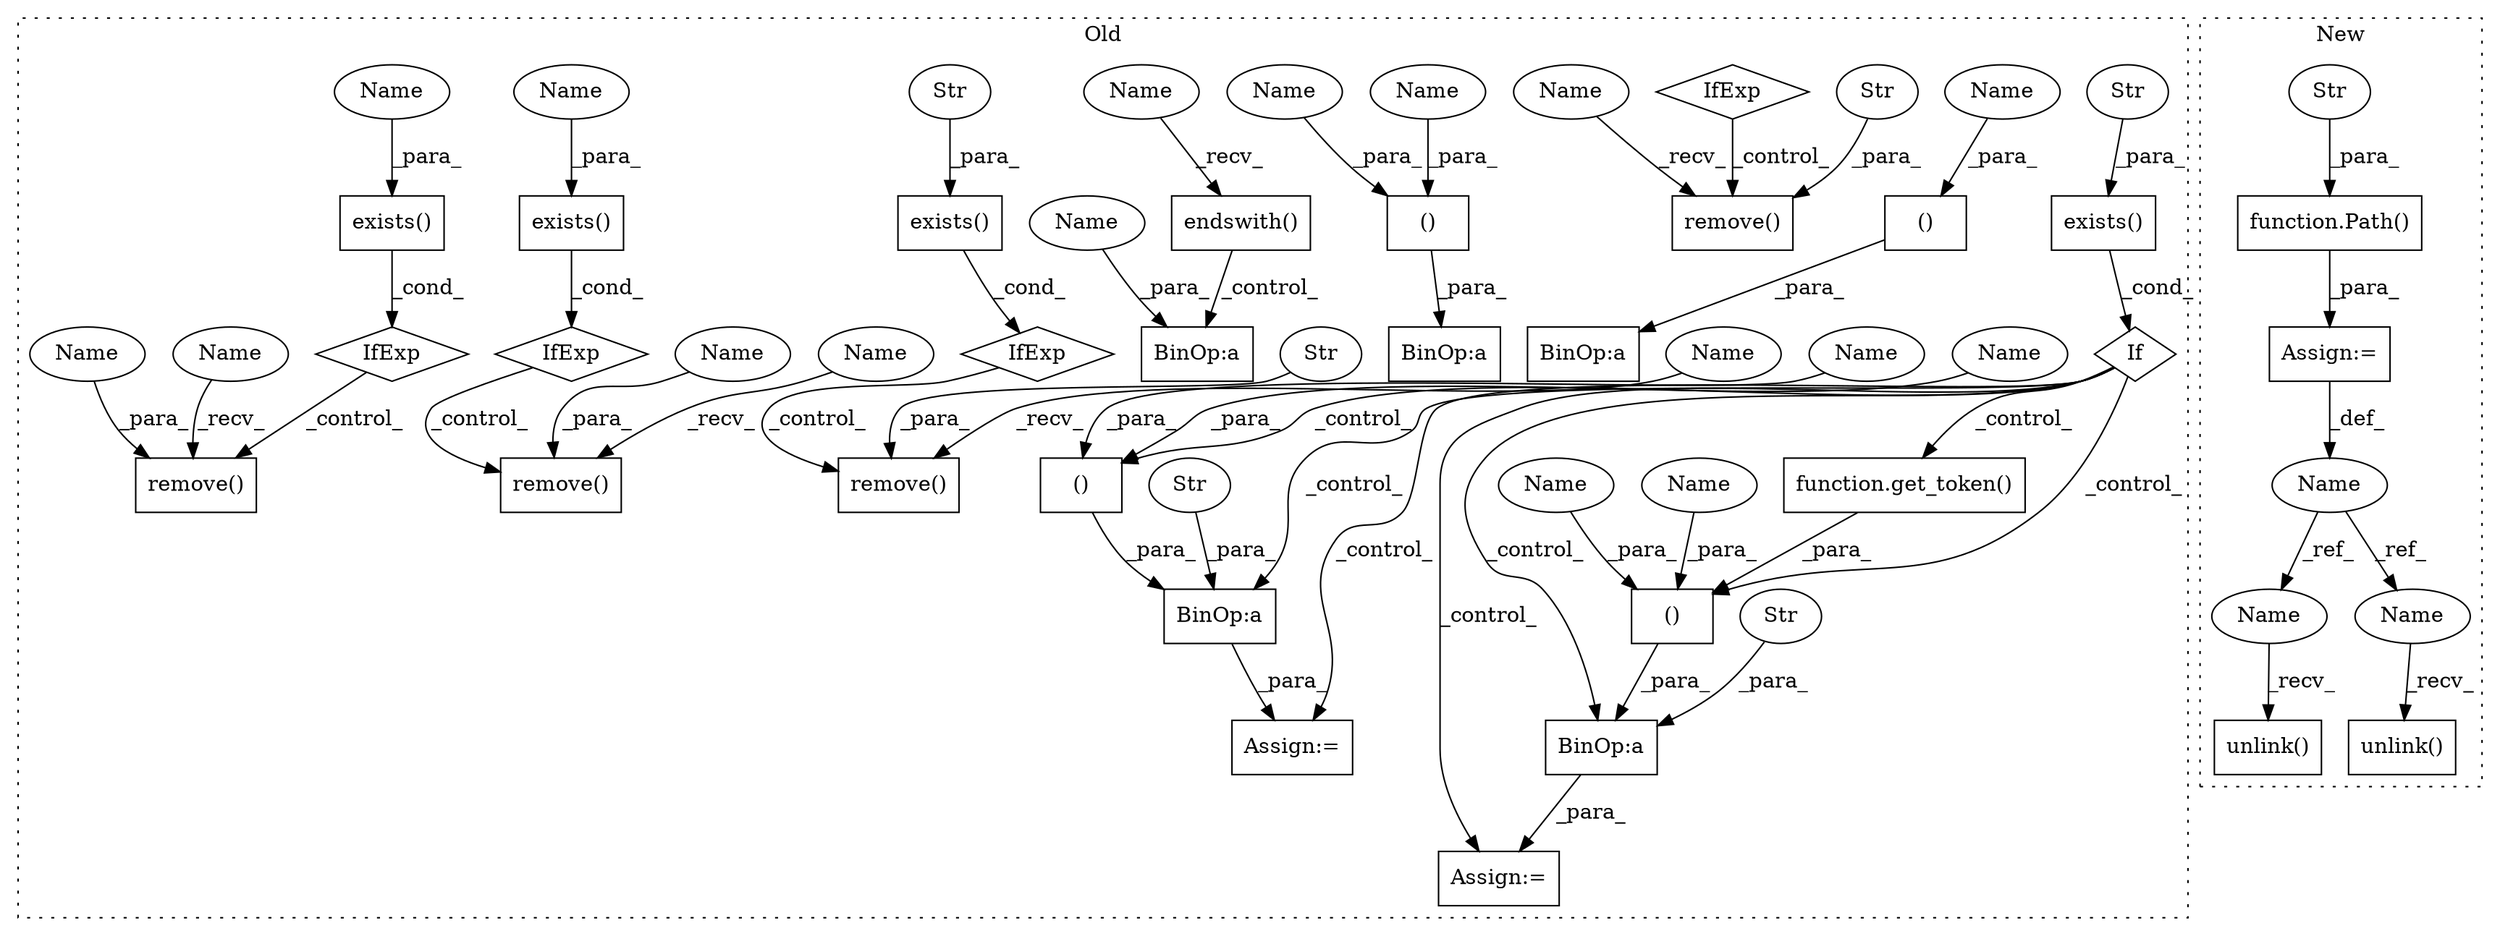digraph G {
subgraph cluster0 {
1 [label="()" a="54" s="2927" l="10" shape="box"];
4 [label="Assign:=" a="68" s="2829" l="3" shape="box"];
5 [label="BinOp:a" a="82" s="2912" l="3" shape="box"];
6 [label="Str" a="66" s="2832" l="80" shape="ellipse"];
7 [label="If" a="96" s="2777" l="3" shape="diamond"];
8 [label="BinOp:a" a="82" s="3037" l="3" shape="box"];
9 [label="remove()" a="75" s="2444,2458" l="10,1" shape="box"];
10 [label="remove()" a="75" s="2517,2535" l="10,1" shape="box"];
11 [label="BinOp:a" a="82" s="3482" l="3" shape="box"];
12 [label="()" a="54" s="2423" l="6" shape="box"];
13 [label="BinOp:a" a="82" s="2417" l="3" shape="box"];
14 [label="()" a="54" s="3045" l="4" shape="box"];
15 [label="Str" a="66" s="2975" l="62" shape="ellipse"];
17 [label="Str" a="66" s="2527" l="8" shape="ellipse"];
18 [label="IfExp" a="51" s="2536,2564" l="4,6" shape="diamond"];
19 [label="exists()" a="75" s="3222,3241" l="15,1" shape="box"];
20 [label="IfExp" a="51" s="3218,3242" l="4,6" shape="diamond"];
21 [label="exists()" a="75" s="2780,2803" l="15,1" shape="box"];
22 [label="Str" a="66" s="2795" l="8" shape="ellipse"];
23 [label="IfExp" a="51" s="2459,2483" l="4,6" shape="diamond"];
24 [label="exists()" a="75" s="2463,2482" l="15,1" shape="box"];
25 [label="()" a="54" s="2765" l="5" shape="box"];
26 [label="BinOp:a" a="82" s="2759" l="3" shape="box"];
27 [label="exists()" a="75" s="2540,2563" l="15,1" shape="box"];
28 [label="Str" a="66" s="2555" l="8" shape="ellipse"];
29 [label="function.get_token()" a="75" s="2916" l="11" shape="box"];
33 [label="remove()" a="75" s="3203,3217" l="10,1" shape="box"];
34 [label="Assign:=" a="68" s="2972" l="3" shape="box"];
35 [label="remove()" a="75" s="3103,3121" l="10,1" shape="box"];
36 [label="Str" a="66" s="3113" l="8" shape="ellipse"];
37 [label="IfExp" a="51" s="3122,3150" l="4,6" shape="diamond"];
38 [label="endswith()" a="75" s="3389,3409" l="14,1" shape="box"];
39 [label="Name" a="87" s="3047" l="2" shape="ellipse"];
40 [label="Name" a="87" s="2763" l="2" shape="ellipse"];
41 [label="Name" a="87" s="2421" l="2" shape="ellipse"];
42 [label="Name" a="87" s="2929" l="2" shape="ellipse"];
45 [label="Name" a="87" s="2425" l="4" shape="ellipse"];
46 [label="Name" a="87" s="3389" l="4" shape="ellipse"];
47 [label="Name" a="87" s="3213" l="4" shape="ellipse"];
48 [label="Name" a="87" s="3237" l="4" shape="ellipse"];
49 [label="Name" a="87" s="3485" l="4" shape="ellipse"];
50 [label="Name" a="87" s="2933" l="4" shape="ellipse"];
51 [label="Name" a="87" s="2478" l="4" shape="ellipse"];
52 [label="Name" a="87" s="3041" l="4" shape="ellipse"];
53 [label="Name" a="87" s="2454" l="4" shape="ellipse"];
54 [label="Name" a="87" s="2517" l="2" shape="ellipse"];
55 [label="Name" a="87" s="2444" l="2" shape="ellipse"];
56 [label="Name" a="87" s="3103" l="2" shape="ellipse"];
57 [label="Name" a="87" s="3203" l="2" shape="ellipse"];
label = "Old";
style="dotted";
}
subgraph cluster1 {
2 [label="function.Path()" a="75" s="2306,2319" l="5,1" shape="box"];
3 [label="Assign:=" a="68" s="2303" l="3" shape="box"];
16 [label="Str" a="66" s="2311" l="8" shape="ellipse"];
30 [label="unlink()" a="75" s="3063" l="30" shape="box"];
31 [label="Name" a="87" s="2297" l="6" shape="ellipse"];
32 [label="unlink()" a="75" s="2499" l="30" shape="box"];
43 [label="Name" a="87" s="2499" l="6" shape="ellipse"];
44 [label="Name" a="87" s="3063" l="6" shape="ellipse"];
label = "New";
style="dotted";
}
1 -> 5 [label="_para_"];
2 -> 3 [label="_para_"];
3 -> 31 [label="_def_"];
5 -> 4 [label="_para_"];
6 -> 5 [label="_para_"];
7 -> 5 [label="_control_"];
7 -> 1 [label="_control_"];
7 -> 4 [label="_control_"];
7 -> 8 [label="_control_"];
7 -> 29 [label="_control_"];
7 -> 14 [label="_control_"];
7 -> 34 [label="_control_"];
8 -> 34 [label="_para_"];
12 -> 13 [label="_para_"];
14 -> 8 [label="_para_"];
15 -> 8 [label="_para_"];
16 -> 2 [label="_para_"];
17 -> 10 [label="_para_"];
18 -> 10 [label="_control_"];
19 -> 20 [label="_cond_"];
20 -> 33 [label="_control_"];
21 -> 7 [label="_cond_"];
22 -> 21 [label="_para_"];
23 -> 9 [label="_control_"];
24 -> 23 [label="_cond_"];
25 -> 26 [label="_para_"];
27 -> 18 [label="_cond_"];
28 -> 27 [label="_para_"];
29 -> 1 [label="_para_"];
31 -> 43 [label="_ref_"];
31 -> 44 [label="_ref_"];
36 -> 35 [label="_para_"];
37 -> 35 [label="_control_"];
38 -> 11 [label="_control_"];
39 -> 14 [label="_para_"];
40 -> 25 [label="_para_"];
41 -> 12 [label="_para_"];
42 -> 1 [label="_para_"];
43 -> 32 [label="_recv_"];
44 -> 30 [label="_recv_"];
45 -> 12 [label="_para_"];
46 -> 38 [label="_recv_"];
47 -> 33 [label="_para_"];
48 -> 19 [label="_para_"];
49 -> 11 [label="_para_"];
50 -> 1 [label="_para_"];
51 -> 24 [label="_para_"];
52 -> 14 [label="_para_"];
53 -> 9 [label="_para_"];
54 -> 10 [label="_recv_"];
55 -> 9 [label="_recv_"];
56 -> 35 [label="_recv_"];
57 -> 33 [label="_recv_"];
}